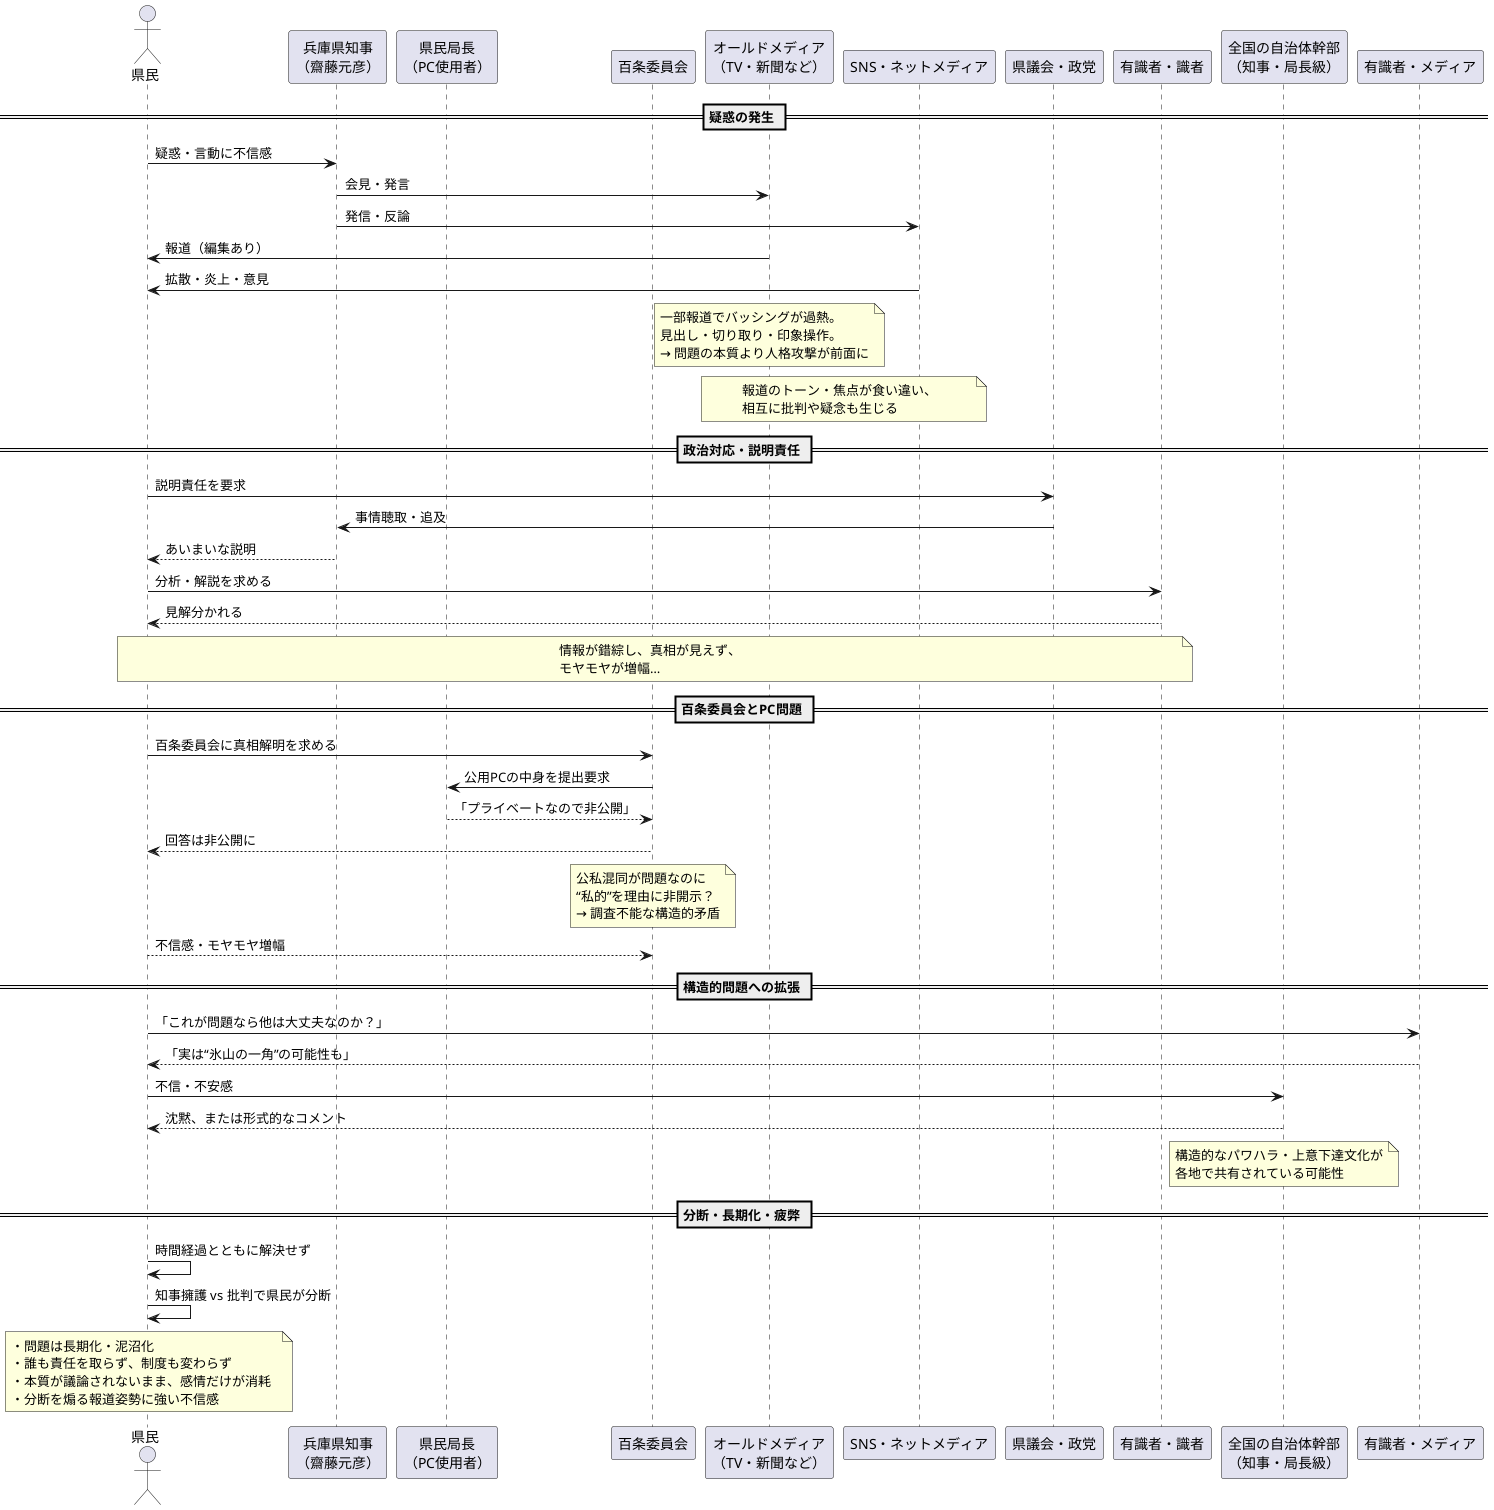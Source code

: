 @startuml
actor 県民 as Kenmin
participant "兵庫県知事\n（齋藤元彦）" as Chiji
participant "県民局長\n（PC使用者）" as Kyokuchou
participant "百条委員会" as Hyakujou
participant "オールドメディア\n（TV・新聞など）" as OldMedia
participant "SNS・ネットメディア" as SNS
participant "県議会・政党" as Seiji
participant "有識者・識者" as Yushikisha
participant "全国の自治体幹部\n（知事・局長級）" as ZenkokuKanchou
participant "有識者・メディア" as MediaExpert

== 疑惑の発生 ==
Kenmin -> Chiji : 疑惑・言動に不信感
Chiji -> OldMedia : 会見・発言
Chiji -> SNS : 発信・反論
OldMedia -> Kenmin : 報道（編集あり）
SNS -> Kenmin : 拡散・炎上・意見

note over OldMedia
一部報道でバッシングが過熱。
見出し・切り取り・印象操作。
→ 問題の本質より人格攻撃が前面に
end note

note over OldMedia, SNS
報道のトーン・焦点が食い違い、
相互に批判や疑念も生じる
end note

== 政治対応・説明責任 ==
Kenmin -> Seiji : 説明責任を要求
Seiji -> Chiji : 事情聴取・追及
Chiji --> Kenmin : あいまいな説明

Kenmin -> Yushikisha : 分析・解説を求める
Yushikisha --> Kenmin : 見解分かれる

note over Kenmin, Yushikisha
情報が錯綜し、真相が見えず、
モヤモヤが増幅…
end note

== 百条委員会とPC問題 ==
Kenmin -> Hyakujou : 百条委員会に真相解明を求める
Hyakujou -> Kyokuchou : 公用PCの中身を提出要求
Kyokuchou --> Hyakujou : 「プライベートなので非公開」
Hyakujou --> Kenmin : 回答は非公開に

note over Hyakujou
公私混同が問題なのに
“私的”を理由に非開示？
→ 調査不能な構造的矛盾
end note

Kenmin --> Hyakujou : 不信感・モヤモヤ増幅

== 構造的問題への拡張 ==
Kenmin -> MediaExpert : 「これが問題なら他は大丈夫なのか？」
MediaExpert --> Kenmin : 「実は“氷山の一角”の可能性も」

Kenmin -> ZenkokuKanchou : 不信・不安感
ZenkokuKanchou --> Kenmin : 沈黙、または形式的なコメント

note over ZenkokuKanchou
構造的なパワハラ・上意下達文化が
各地で共有されている可能性
end note

== 分断・長期化・疲弊 ==
Kenmin -> Kenmin : 時間経過とともに解決せず
Kenmin -> Kenmin : 知事擁護 vs 批判で県民が分断

note over Kenmin
・問題は長期化・泥沼化  
・誰も責任を取らず、制度も変わらず  
・本質が議論されないまま、感情だけが消耗  
・分断を煽る報道姿勢に強い不信感
end note
@enduml